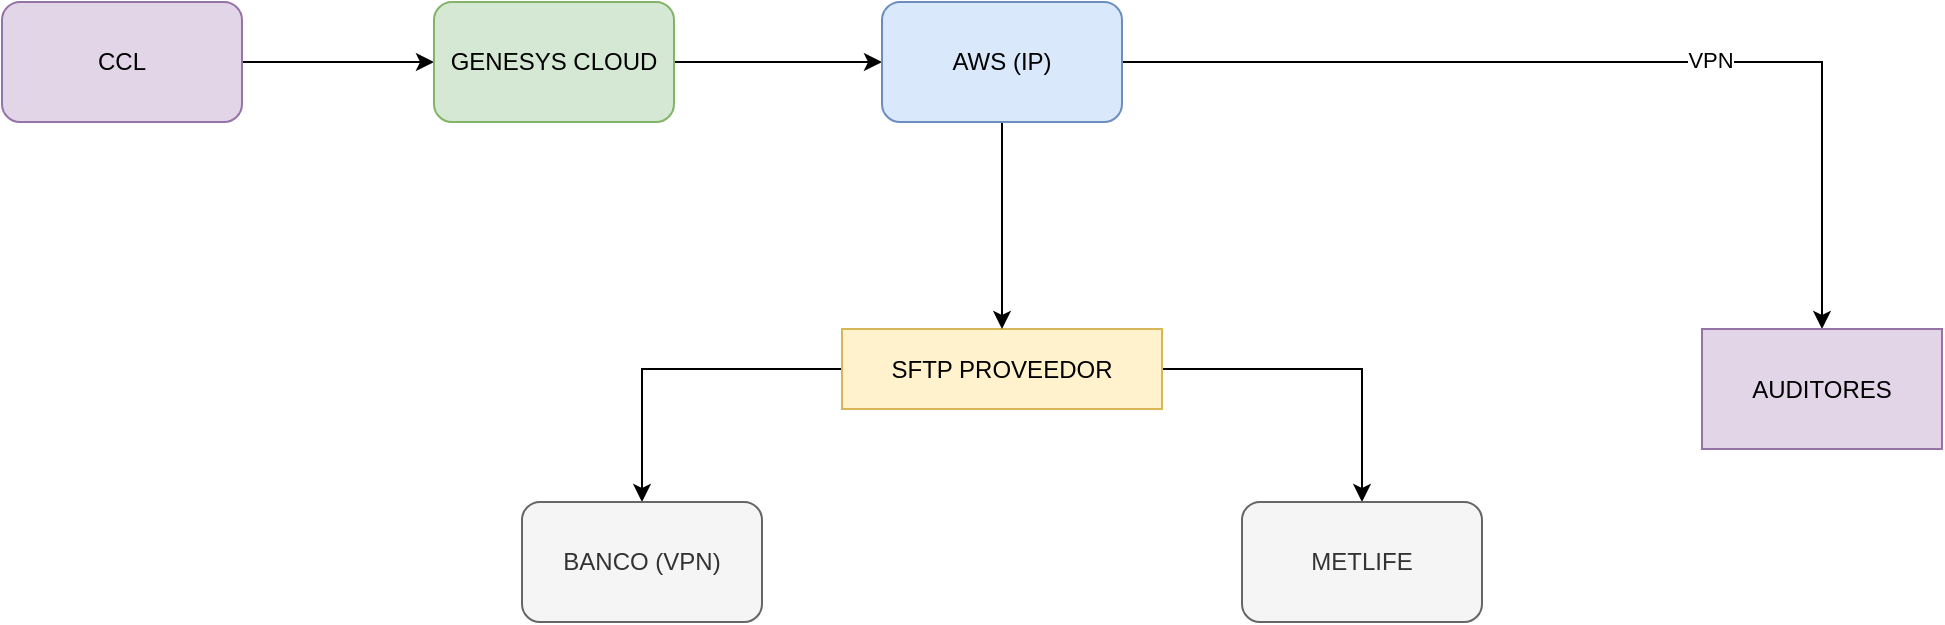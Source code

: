 <mxfile version="21.6.5" type="github">
  <diagram name="Página-1" id="vCYD3Iz1xh7akx7PacE3">
    <mxGraphModel dx="1232" dy="1114" grid="1" gridSize="10" guides="1" tooltips="1" connect="1" arrows="1" fold="1" page="1" pageScale="1" pageWidth="1169" pageHeight="827" math="0" shadow="0">
      <root>
        <mxCell id="0" />
        <mxCell id="1" parent="0" />
        <mxCell id="lpoePymvU6pCeKNDyi6Q-10" style="edgeStyle=orthogonalEdgeStyle;rounded=0;orthogonalLoop=1;jettySize=auto;html=1;" edge="1" parent="1" source="lpoePymvU6pCeKNDyi6Q-1" target="lpoePymvU6pCeKNDyi6Q-2">
          <mxGeometry relative="1" as="geometry" />
        </mxCell>
        <mxCell id="lpoePymvU6pCeKNDyi6Q-11" style="edgeStyle=orthogonalEdgeStyle;rounded=0;orthogonalLoop=1;jettySize=auto;html=1;" edge="1" parent="1" source="lpoePymvU6pCeKNDyi6Q-1" target="lpoePymvU6pCeKNDyi6Q-3">
          <mxGeometry relative="1" as="geometry" />
        </mxCell>
        <mxCell id="lpoePymvU6pCeKNDyi6Q-1" value="SFTP PROVEEDOR" style="rounded=0;whiteSpace=wrap;html=1;fillColor=#fff2cc;strokeColor=#d6b656;gradientColor=none;" vertex="1" parent="1">
          <mxGeometry x="600" y="373.5" width="160" height="40" as="geometry" />
        </mxCell>
        <mxCell id="lpoePymvU6pCeKNDyi6Q-2" value="METLIFE" style="rounded=1;whiteSpace=wrap;html=1;fillColor=#f5f5f5;fontColor=#333333;strokeColor=#666666;" vertex="1" parent="1">
          <mxGeometry x="800" y="460" width="120" height="60" as="geometry" />
        </mxCell>
        <mxCell id="lpoePymvU6pCeKNDyi6Q-14" style="edgeStyle=orthogonalEdgeStyle;rounded=0;orthogonalLoop=1;jettySize=auto;html=1;exitX=1;exitY=0.5;exitDx=0;exitDy=0;" edge="1" parent="1" source="lpoePymvU6pCeKNDyi6Q-7" target="lpoePymvU6pCeKNDyi6Q-12">
          <mxGeometry relative="1" as="geometry">
            <Array as="points">
              <mxPoint x="1090" y="240" />
            </Array>
          </mxGeometry>
        </mxCell>
        <mxCell id="lpoePymvU6pCeKNDyi6Q-15" value="VPN" style="edgeLabel;html=1;align=center;verticalAlign=middle;resizable=0;points=[];" vertex="1" connectable="0" parent="lpoePymvU6pCeKNDyi6Q-14">
          <mxGeometry x="0.215" y="1" relative="1" as="geometry">
            <mxPoint as="offset" />
          </mxGeometry>
        </mxCell>
        <mxCell id="lpoePymvU6pCeKNDyi6Q-3" value="BANCO (VPN)" style="rounded=1;whiteSpace=wrap;html=1;fillColor=#f5f5f5;fontColor=#333333;strokeColor=#666666;" vertex="1" parent="1">
          <mxGeometry x="440" y="460" width="120" height="60" as="geometry" />
        </mxCell>
        <mxCell id="lpoePymvU6pCeKNDyi6Q-6" style="edgeStyle=orthogonalEdgeStyle;rounded=0;orthogonalLoop=1;jettySize=auto;html=1;" edge="1" parent="1" source="lpoePymvU6pCeKNDyi6Q-4" target="lpoePymvU6pCeKNDyi6Q-5">
          <mxGeometry relative="1" as="geometry" />
        </mxCell>
        <mxCell id="lpoePymvU6pCeKNDyi6Q-4" value="CCL" style="rounded=1;whiteSpace=wrap;html=1;fillColor=#e1d5e7;strokeColor=#9673a6;" vertex="1" parent="1">
          <mxGeometry x="180" y="210" width="120" height="60" as="geometry" />
        </mxCell>
        <mxCell id="lpoePymvU6pCeKNDyi6Q-8" value="" style="edgeStyle=orthogonalEdgeStyle;rounded=0;orthogonalLoop=1;jettySize=auto;html=1;" edge="1" parent="1" source="lpoePymvU6pCeKNDyi6Q-5" target="lpoePymvU6pCeKNDyi6Q-7">
          <mxGeometry relative="1" as="geometry" />
        </mxCell>
        <mxCell id="lpoePymvU6pCeKNDyi6Q-5" value="GENESYS CLOUD" style="rounded=1;whiteSpace=wrap;html=1;fillColor=#d5e8d4;strokeColor=#82b366;" vertex="1" parent="1">
          <mxGeometry x="396" y="210" width="120" height="60" as="geometry" />
        </mxCell>
        <mxCell id="lpoePymvU6pCeKNDyi6Q-9" style="edgeStyle=orthogonalEdgeStyle;rounded=0;orthogonalLoop=1;jettySize=auto;html=1;entryX=0.5;entryY=0;entryDx=0;entryDy=0;" edge="1" parent="1" source="lpoePymvU6pCeKNDyi6Q-7" target="lpoePymvU6pCeKNDyi6Q-1">
          <mxGeometry relative="1" as="geometry">
            <mxPoint x="680" y="250" as="targetPoint" />
          </mxGeometry>
        </mxCell>
        <mxCell id="lpoePymvU6pCeKNDyi6Q-7" value="AWS (IP)" style="rounded=1;whiteSpace=wrap;html=1;fillColor=#dae8fc;strokeColor=#6c8ebf;" vertex="1" parent="1">
          <mxGeometry x="620" y="210" width="120" height="60" as="geometry" />
        </mxCell>
        <mxCell id="lpoePymvU6pCeKNDyi6Q-12" value="AUDITORES" style="rounded=0;whiteSpace=wrap;html=1;fillColor=#e1d5e7;strokeColor=#9673a6;" vertex="1" parent="1">
          <mxGeometry x="1030" y="373.5" width="120" height="60" as="geometry" />
        </mxCell>
      </root>
    </mxGraphModel>
  </diagram>
</mxfile>
